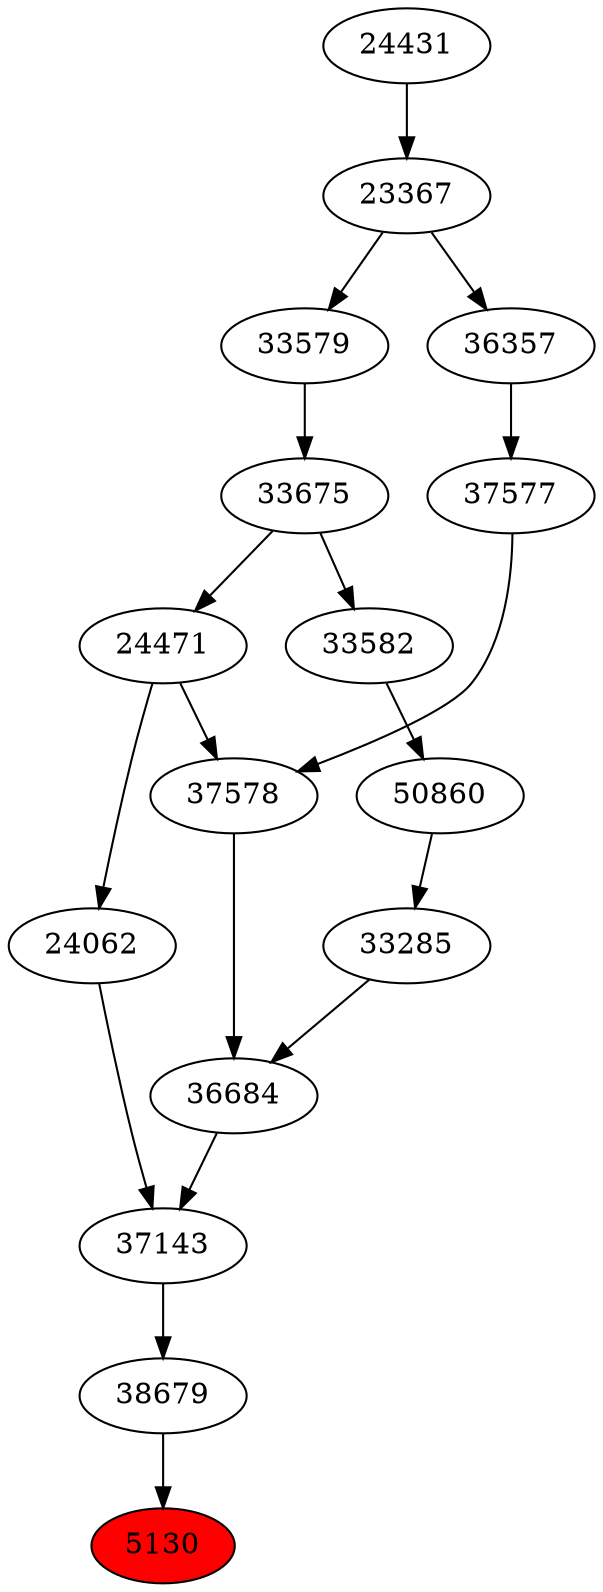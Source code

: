 strict digraph{ 
5130 [label="5130" fillcolor=red style=filled]
38679 -> 5130
38679 [label="38679"]
37143 -> 38679
37143 [label="37143"]
36684 -> 37143
24062 -> 37143
36684 [label="36684"]
33285 -> 36684
37578 -> 36684
24062 [label="24062"]
24471 -> 24062
33285 [label="33285"]
50860 -> 33285
37578 [label="37578"]
24471 -> 37578
37577 -> 37578
24471 [label="24471"]
33675 -> 24471
50860 [label="50860"]
33582 -> 50860
37577 [label="37577"]
36357 -> 37577
33675 [label="33675"]
33579 -> 33675
33582 [label="33582"]
33675 -> 33582
36357 [label="36357"]
23367 -> 36357
33579 [label="33579"]
23367 -> 33579
23367 [label="23367"]
24431 -> 23367
24431 [label="24431"]
}